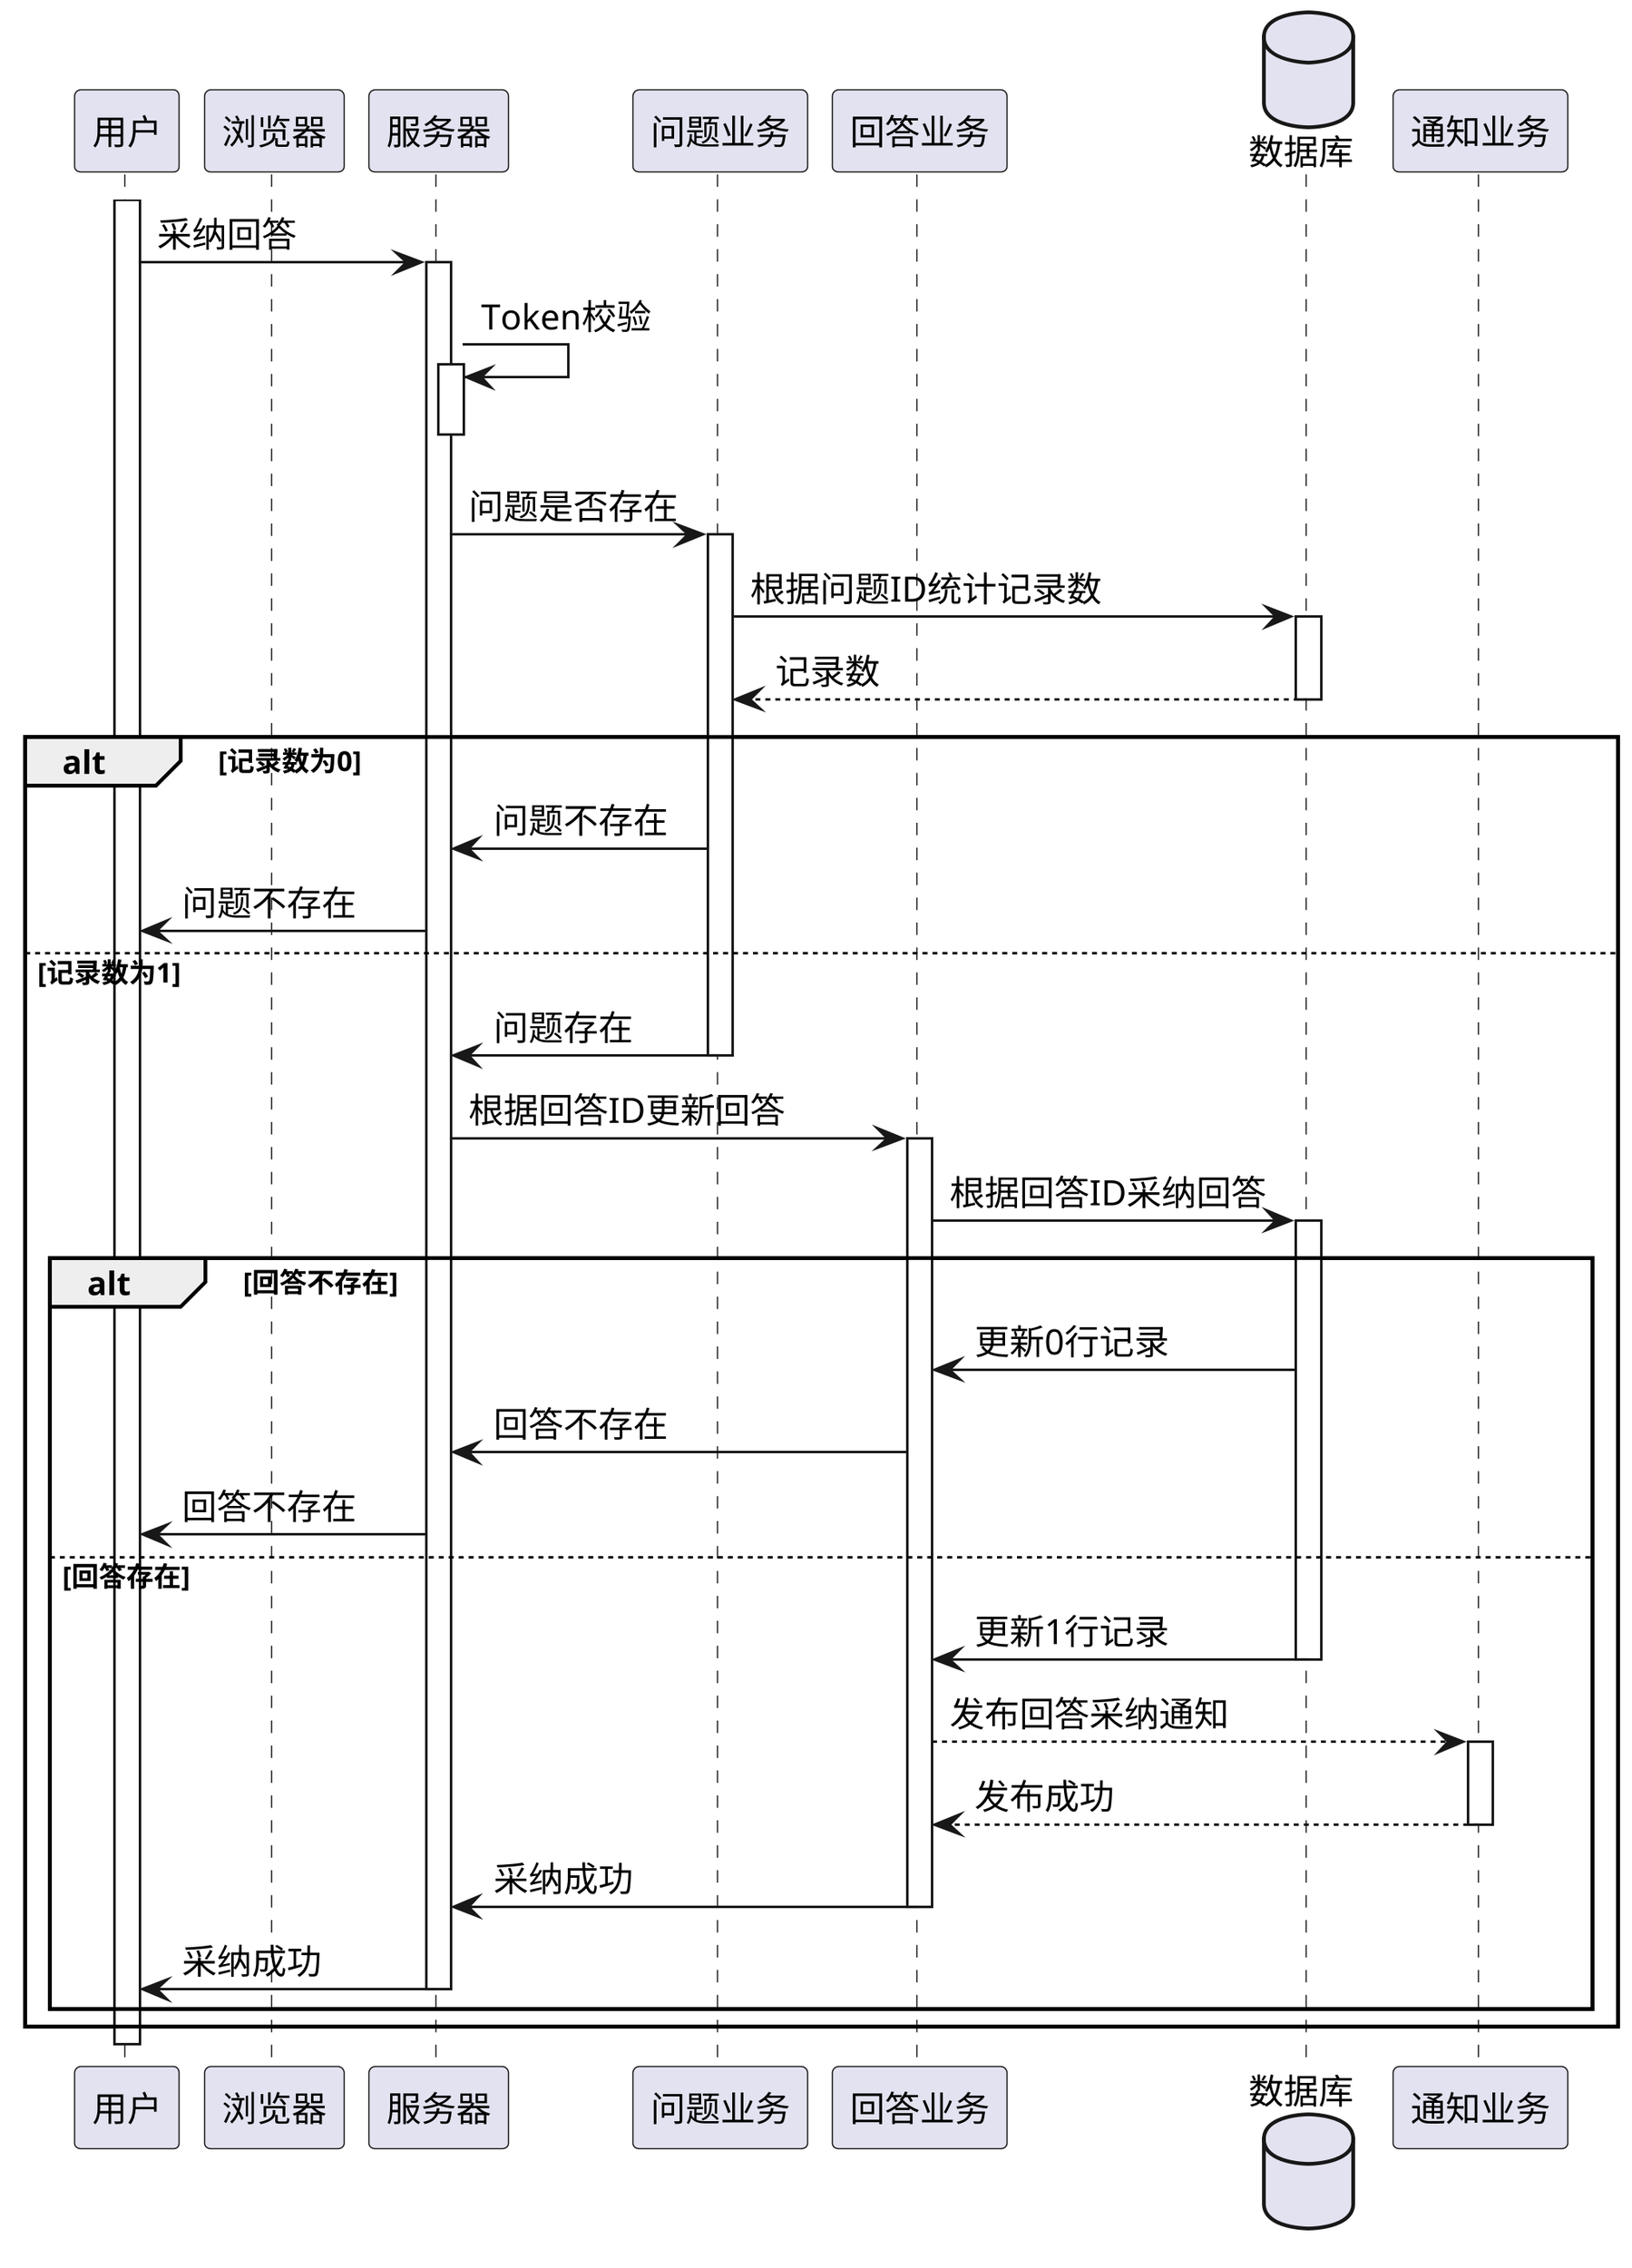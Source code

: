 @startuml
'https://plantuml.com/sequence-diagram
'https://plantuml.com/sequence-diagram
skinparam shadowing false
skinparam defaultFontName xfonts-wqy
skinparam defaultFontName times
skinparam dpi 300
skinparam activity  {
    DiamondFontSize 14
    ArrowFontSize 14
    FontSize 14
}

participant 用户 as User
participant 浏览器 as Browser
participant 服务器 as Server
participant 问题业务 as QuestionService
participant 回答业务 as AnswerService
database 数据库 as DB
participant 通知业务 as NotificationService

activate User
User -> Server ++: 采纳回答
Server -> Server ++--: Token校验
Server -> QuestionService ++: 问题是否存在
QuestionService -> DB ++: 根据问题ID统计记录数
return 记录数
alt 记录数为0
    Server <- QuestionService : 问题不存在
    User <- Server : 问题不存在
else 记录数为1
    Server <- QuestionService --: 问题存在
    Server -> AnswerService ++: 根据回答ID更新回答
    AnswerService -> DB ++: 根据回答ID采纳回答
    alt 回答不存在
        AnswerService <- DB: 更新0行记录
        Server <- AnswerService: 回答不存在
        User <- Server: 回答不存在
    else 回答存在
        AnswerService <- DB --: 更新1行记录
        AnswerService --> NotificationService ++: 发布回答采纳通知
        return 发布成功
        Server <- AnswerService --: 采纳成功
        User <- Server --: 采纳成功

    end
end

deactivate User

@enduml